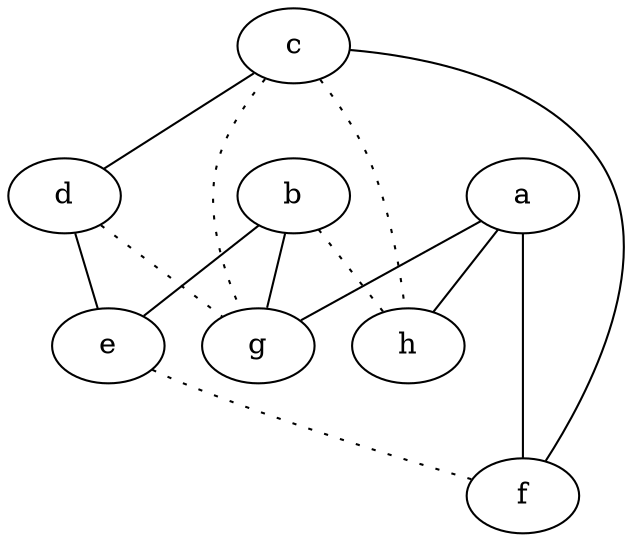 graph {
a -- f;
a -- g;
a -- h;
b -- e;
b -- g;
b -- h [style=dotted];
c -- d;
c -- f;
c -- g [style=dotted];
c -- h [style=dotted];
d -- e;
d -- g [style=dotted];
e -- f [style=dotted];
}
